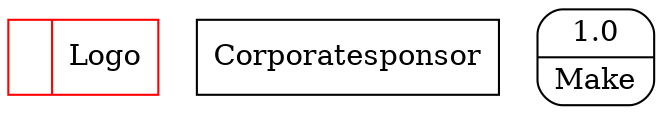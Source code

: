 digraph dfd2{ 
node[shape=record]
200 [label="<f0>  |<f1> Logo " color=red];
201 [label="Corporatesponsor" shape=box];
202 [label="{<f0> 1.0|<f1> Make }" shape=Mrecord];
}